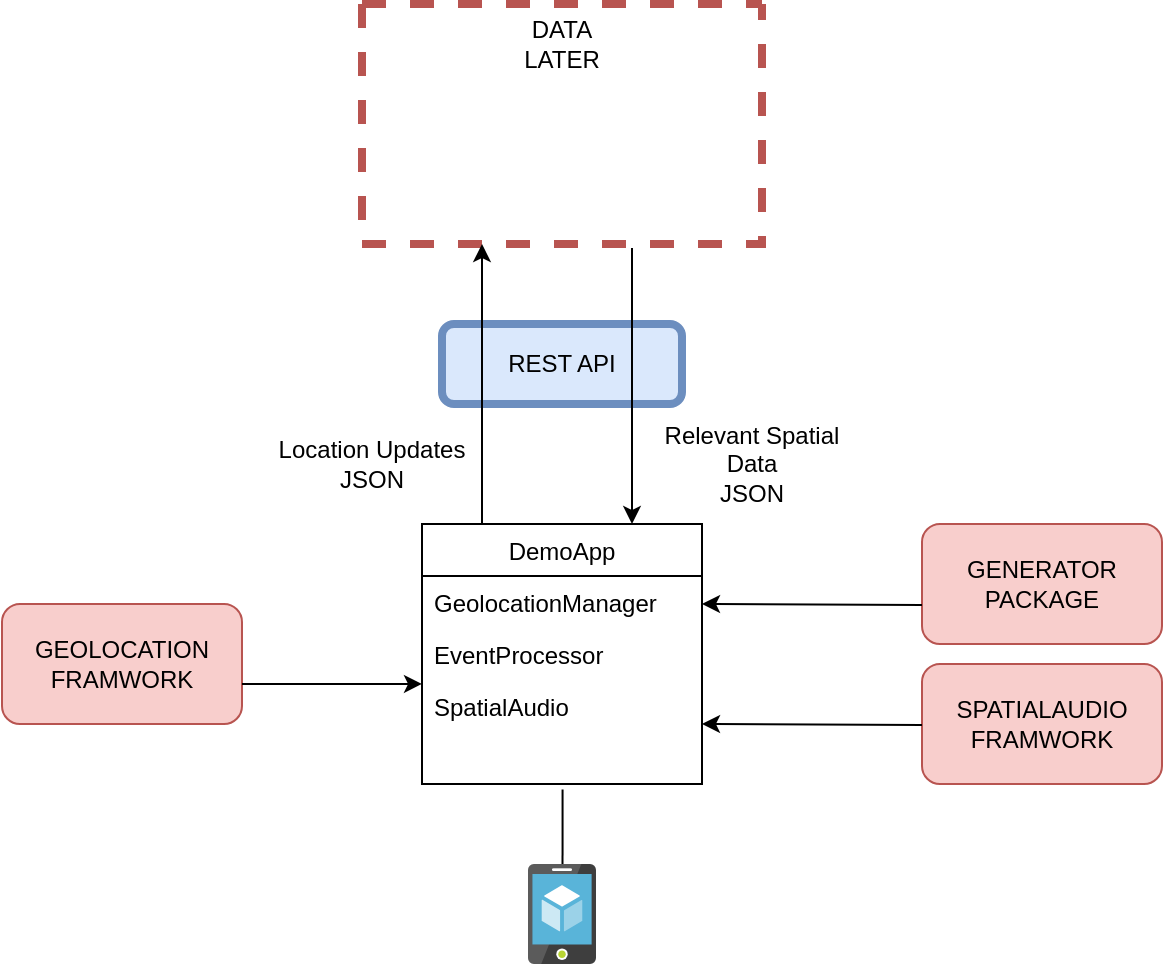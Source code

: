 <mxfile version="15.2.7" type="github">
  <diagram id="LZx6op2kRSsbX9Tu6bJf" name="Page-1">
    <mxGraphModel dx="1306" dy="699" grid="1" gridSize="10" guides="1" tooltips="1" connect="1" arrows="1" fold="1" page="1" pageScale="1" pageWidth="850" pageHeight="1100" math="0" shadow="0">
      <root>
        <mxCell id="0" />
        <mxCell id="1" parent="0" />
        <mxCell id="msbGPH_GEycGBTaVUBeU-1" value="DemoApp" style="swimlane;fontStyle=0;childLayout=stackLayout;horizontal=1;startSize=26;horizontalStack=0;resizeParent=1;resizeParentMax=0;resizeLast=0;collapsible=1;marginBottom=0;" vertex="1" parent="1">
          <mxGeometry x="330" y="310" width="140" height="130" as="geometry" />
        </mxCell>
        <mxCell id="msbGPH_GEycGBTaVUBeU-2" value="GeolocationManager" style="text;strokeColor=none;fillColor=none;align=left;verticalAlign=top;spacingLeft=4;spacingRight=4;overflow=hidden;rotatable=0;points=[[0,0.5],[1,0.5]];portConstraint=eastwest;" vertex="1" parent="msbGPH_GEycGBTaVUBeU-1">
          <mxGeometry y="26" width="140" height="26" as="geometry" />
        </mxCell>
        <mxCell id="msbGPH_GEycGBTaVUBeU-3" value="EventProcessor" style="text;strokeColor=none;fillColor=none;align=left;verticalAlign=top;spacingLeft=4;spacingRight=4;overflow=hidden;rotatable=0;points=[[0,0.5],[1,0.5]];portConstraint=eastwest;" vertex="1" parent="msbGPH_GEycGBTaVUBeU-1">
          <mxGeometry y="52" width="140" height="26" as="geometry" />
        </mxCell>
        <mxCell id="msbGPH_GEycGBTaVUBeU-4" value="SpatialAudio" style="text;strokeColor=none;fillColor=none;align=left;verticalAlign=top;spacingLeft=4;spacingRight=4;overflow=hidden;rotatable=0;points=[[0,0.5],[1,0.5]];portConstraint=eastwest;" vertex="1" parent="msbGPH_GEycGBTaVUBeU-1">
          <mxGeometry y="78" width="140" height="52" as="geometry" />
        </mxCell>
        <mxCell id="msbGPH_GEycGBTaVUBeU-5" value="" style="sketch=0;aspect=fixed;html=1;points=[];align=center;image;fontSize=12;image=img/lib/mscae/App_Service_Mobile_App.svg;" vertex="1" parent="1">
          <mxGeometry x="383" y="480" width="34" height="50" as="geometry" />
        </mxCell>
        <mxCell id="msbGPH_GEycGBTaVUBeU-6" value="GEOLOCATION&lt;br&gt;FRAMWORK" style="rounded=1;whiteSpace=wrap;html=1;fillColor=#f8cecc;strokeColor=#b85450;" vertex="1" parent="1">
          <mxGeometry x="120" y="350" width="120" height="60" as="geometry" />
        </mxCell>
        <mxCell id="msbGPH_GEycGBTaVUBeU-7" value="" style="endArrow=classic;html=1;entryX=0;entryY=0.038;entryDx=0;entryDy=0;entryPerimeter=0;" edge="1" parent="1" target="msbGPH_GEycGBTaVUBeU-4">
          <mxGeometry width="50" height="50" relative="1" as="geometry">
            <mxPoint x="240" y="390" as="sourcePoint" />
            <mxPoint x="290" y="340" as="targetPoint" />
          </mxGeometry>
        </mxCell>
        <mxCell id="msbGPH_GEycGBTaVUBeU-9" value="SPATIALAUDIO FRAMWORK" style="rounded=1;whiteSpace=wrap;html=1;fillColor=#f8cecc;strokeColor=#b85450;" vertex="1" parent="1">
          <mxGeometry x="580" y="380" width="120" height="60" as="geometry" />
        </mxCell>
        <mxCell id="msbGPH_GEycGBTaVUBeU-10" value="" style="endArrow=classic;html=1;" edge="1" parent="1">
          <mxGeometry width="50" height="50" relative="1" as="geometry">
            <mxPoint x="580" y="410.5" as="sourcePoint" />
            <mxPoint x="470" y="410" as="targetPoint" />
          </mxGeometry>
        </mxCell>
        <mxCell id="msbGPH_GEycGBTaVUBeU-11" value="GENERATOR PACKAGE" style="rounded=1;whiteSpace=wrap;html=1;fillColor=#f8cecc;strokeColor=#b85450;" vertex="1" parent="1">
          <mxGeometry x="580" y="310" width="120" height="60" as="geometry" />
        </mxCell>
        <mxCell id="msbGPH_GEycGBTaVUBeU-12" value="" style="endArrow=classic;html=1;" edge="1" parent="1">
          <mxGeometry width="50" height="50" relative="1" as="geometry">
            <mxPoint x="580" y="350.5" as="sourcePoint" />
            <mxPoint x="470" y="350" as="targetPoint" />
          </mxGeometry>
        </mxCell>
        <mxCell id="msbGPH_GEycGBTaVUBeU-13" value="" style="swimlane;startSize=0;fillColor=#f8cecc;strokeColor=#b85450;strokeWidth=4;dashed=1;" vertex="1" parent="1">
          <mxGeometry x="300" y="50" width="200" height="120" as="geometry" />
        </mxCell>
        <mxCell id="msbGPH_GEycGBTaVUBeU-16" value="DATA LATER" style="text;html=1;strokeColor=none;fillColor=none;align=center;verticalAlign=middle;whiteSpace=wrap;rounded=0;dashed=1;" vertex="1" parent="msbGPH_GEycGBTaVUBeU-13">
          <mxGeometry x="80" y="10" width="40" height="20" as="geometry" />
        </mxCell>
        <mxCell id="msbGPH_GEycGBTaVUBeU-15" value="" style="endArrow=none;html=1;entryX=0.502;entryY=1.053;entryDx=0;entryDy=0;entryPerimeter=0;exitX=0.508;exitY=0;exitDx=0;exitDy=0;exitPerimeter=0;" edge="1" parent="1" source="msbGPH_GEycGBTaVUBeU-5" target="msbGPH_GEycGBTaVUBeU-4">
          <mxGeometry width="50" height="50" relative="1" as="geometry">
            <mxPoint x="390" y="480" as="sourcePoint" />
            <mxPoint x="440" y="430" as="targetPoint" />
          </mxGeometry>
        </mxCell>
        <mxCell id="msbGPH_GEycGBTaVUBeU-18" value="REST API" style="rounded=1;whiteSpace=wrap;html=1;strokeWidth=4;fillColor=#dae8fc;strokeColor=#6c8ebf;" vertex="1" parent="1">
          <mxGeometry x="340" y="210" width="120" height="40" as="geometry" />
        </mxCell>
        <mxCell id="msbGPH_GEycGBTaVUBeU-20" value="" style="endArrow=classic;html=1;" edge="1" parent="1">
          <mxGeometry width="50" height="50" relative="1" as="geometry">
            <mxPoint x="360" y="310" as="sourcePoint" />
            <mxPoint x="360" y="170" as="targetPoint" />
          </mxGeometry>
        </mxCell>
        <mxCell id="msbGPH_GEycGBTaVUBeU-21" value="" style="endArrow=classic;html=1;entryX=0.75;entryY=0;entryDx=0;entryDy=0;" edge="1" parent="1" target="msbGPH_GEycGBTaVUBeU-1">
          <mxGeometry width="50" height="50" relative="1" as="geometry">
            <mxPoint x="435" y="172" as="sourcePoint" />
            <mxPoint x="490" y="130" as="targetPoint" />
          </mxGeometry>
        </mxCell>
        <mxCell id="msbGPH_GEycGBTaVUBeU-23" value="Location Updates&lt;br&gt;JSON" style="text;html=1;strokeColor=none;fillColor=none;align=center;verticalAlign=middle;whiteSpace=wrap;rounded=0;" vertex="1" parent="1">
          <mxGeometry x="250" y="250" width="110" height="60" as="geometry" />
        </mxCell>
        <mxCell id="msbGPH_GEycGBTaVUBeU-24" value="Relevant Spatial Data&lt;br&gt;JSON" style="text;html=1;strokeColor=none;fillColor=none;align=center;verticalAlign=middle;whiteSpace=wrap;rounded=0;" vertex="1" parent="1">
          <mxGeometry x="440" y="250" width="110" height="60" as="geometry" />
        </mxCell>
      </root>
    </mxGraphModel>
  </diagram>
</mxfile>
